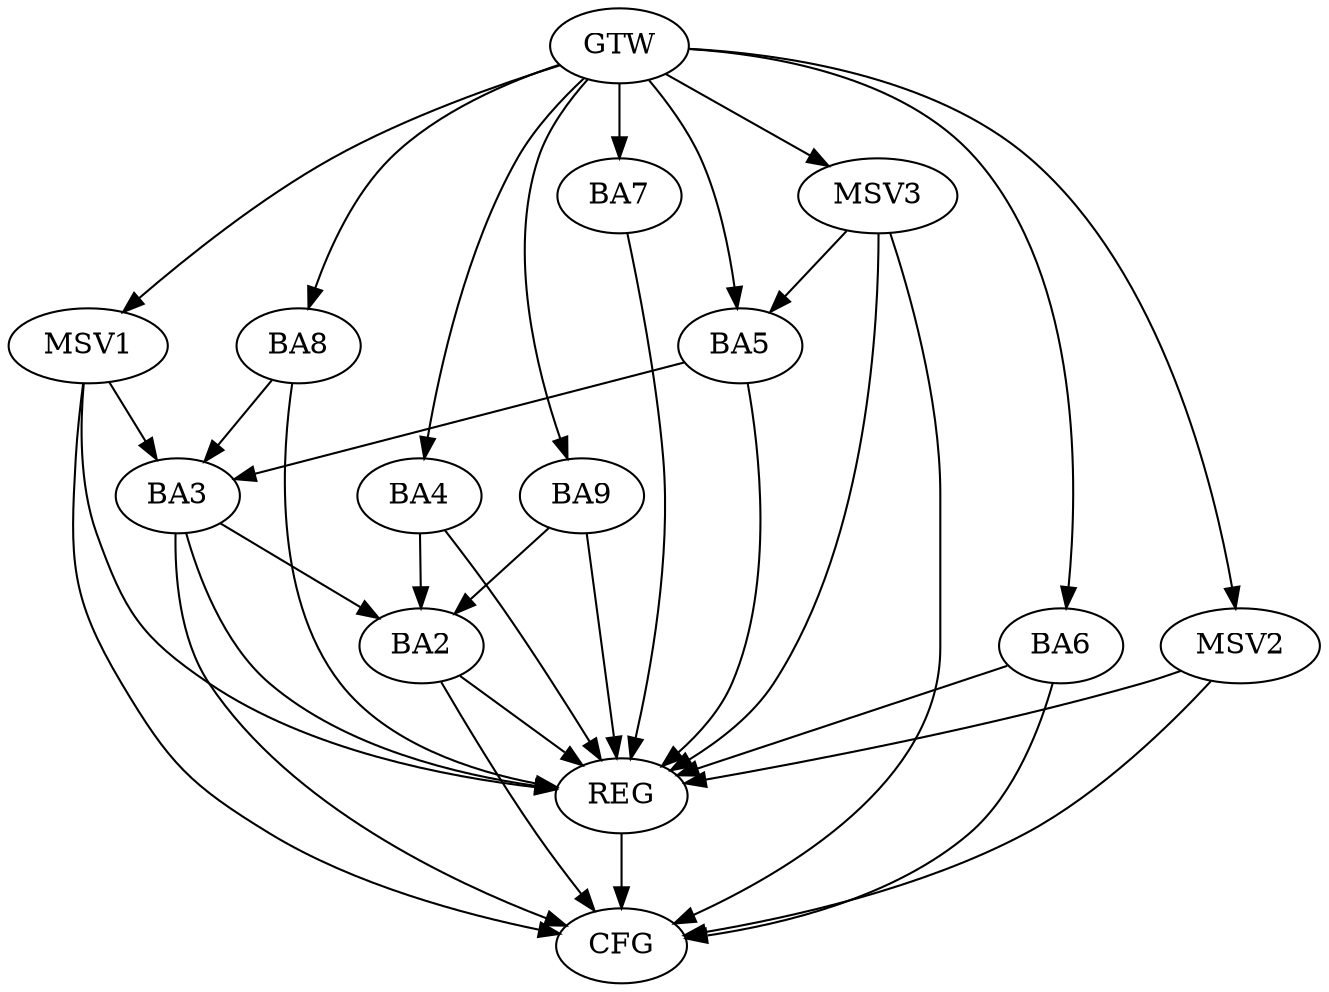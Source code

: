 strict digraph G {
  BA2 [ label="BA2" ];
  BA3 [ label="BA3" ];
  BA4 [ label="BA4" ];
  BA5 [ label="BA5" ];
  BA6 [ label="BA6" ];
  BA7 [ label="BA7" ];
  BA8 [ label="BA8" ];
  BA9 [ label="BA9" ];
  GTW [ label="GTW" ];
  REG [ label="REG" ];
  CFG [ label="CFG" ];
  MSV1 [ label="MSV1" ];
  MSV2 [ label="MSV2" ];
  MSV3 [ label="MSV3" ];
  BA3 -> BA2;
  BA4 -> BA2;
  BA5 -> BA3;
  BA8 -> BA3;
  BA9 -> BA2;
  GTW -> BA4;
  GTW -> BA5;
  GTW -> BA6;
  GTW -> BA7;
  GTW -> BA8;
  GTW -> BA9;
  BA2 -> REG;
  BA3 -> REG;
  BA4 -> REG;
  BA5 -> REG;
  BA6 -> REG;
  BA7 -> REG;
  BA8 -> REG;
  BA9 -> REG;
  BA3 -> CFG;
  BA6 -> CFG;
  BA2 -> CFG;
  REG -> CFG;
  MSV1 -> BA3;
  GTW -> MSV1;
  MSV1 -> REG;
  MSV1 -> CFG;
  GTW -> MSV2;
  MSV2 -> REG;
  MSV2 -> CFG;
  MSV3 -> BA5;
  GTW -> MSV3;
  MSV3 -> REG;
  MSV3 -> CFG;
}
